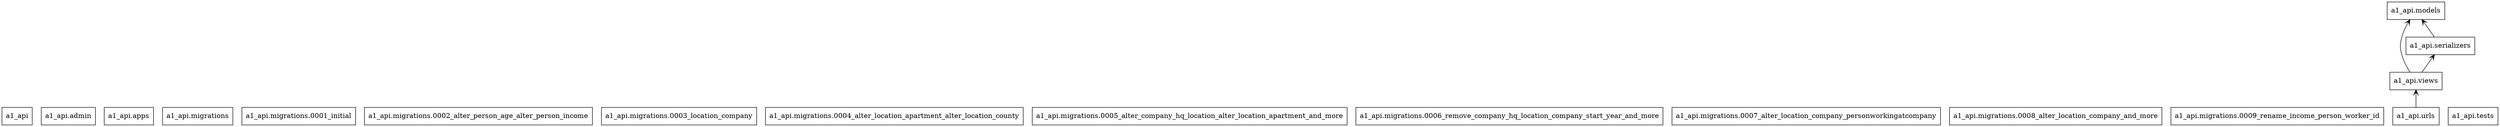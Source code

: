 digraph "packages" {
rankdir=BT
charset="utf-8"
"a1_api" [color="black", label="a1_api", shape="box", style="solid"];
"a1_api.admin" [color="black", label="a1_api.admin", shape="box", style="solid"];
"a1_api.apps" [color="black", label="a1_api.apps", shape="box", style="solid"];
"a1_api.migrations" [color="black", label="a1_api.migrations", shape="box", style="solid"];
"a1_api.migrations.0001_initial" [color="black", label="a1_api.migrations.0001_initial", shape="box", style="solid"];
"a1_api.migrations.0002_alter_person_age_alter_person_income" [color="black", label="a1_api.migrations.0002_alter_person_age_alter_person_income", shape="box", style="solid"];
"a1_api.migrations.0003_location_company" [color="black", label="a1_api.migrations.0003_location_company", shape="box", style="solid"];
"a1_api.migrations.0004_alter_location_apartment_alter_location_county" [color="black", label="a1_api.migrations.0004_alter_location_apartment_alter_location_county", shape="box", style="solid"];
"a1_api.migrations.0005_alter_company_hq_location_alter_location_apartment_and_more" [color="black", label="a1_api.migrations.0005_alter_company_hq_location_alter_location_apartment_and_more", shape="box", style="solid"];
"a1_api.migrations.0006_remove_company_hq_location_company_start_year_and_more" [color="black", label="a1_api.migrations.0006_remove_company_hq_location_company_start_year_and_more", shape="box", style="solid"];
"a1_api.migrations.0007_alter_location_company_personworkingatcompany" [color="black", label="a1_api.migrations.0007_alter_location_company_personworkingatcompany", shape="box", style="solid"];
"a1_api.migrations.0008_alter_location_company_and_more" [color="black", label="a1_api.migrations.0008_alter_location_company_and_more", shape="box", style="solid"];
"a1_api.migrations.0009_rename_income_person_worker_id" [color="black", label="a1_api.migrations.0009_rename_income_person_worker_id", shape="box", style="solid"];
"a1_api.models" [color="black", label="a1_api.models", shape="box", style="solid"];
"a1_api.serializers" [color="black", label="a1_api.serializers", shape="box", style="solid"];
"a1_api.tests" [color="black", label="a1_api.tests", shape="box", style="solid"];
"a1_api.urls" [color="black", label="a1_api.urls", shape="box", style="solid"];
"a1_api.views" [color="black", label="a1_api.views", shape="box", style="solid"];
"a1_api.serializers" -> "a1_api.models" [arrowhead="open", arrowtail="none"];
"a1_api.urls" -> "a1_api.views" [arrowhead="open", arrowtail="none"];
"a1_api.views" -> "a1_api.models" [arrowhead="open", arrowtail="none"];
"a1_api.views" -> "a1_api.serializers" [arrowhead="open", arrowtail="none"];
}
